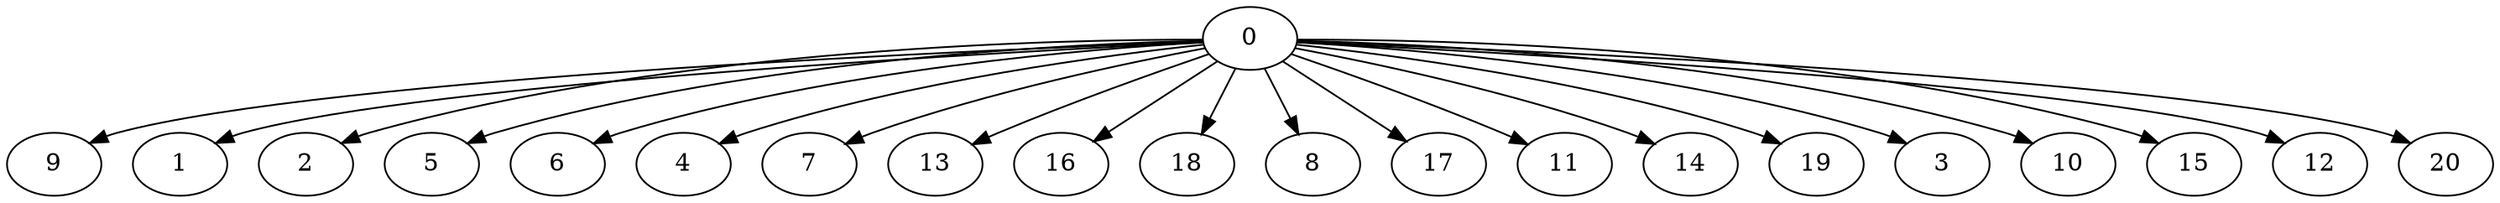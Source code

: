 digraph "Fork_Nodes_21_CCR_0.10_WeightType_Random#3" {
	graph ["Duplicate states"=0,
		GraphType=Fork,
		"Max states in OPEN"=0,
		Modes="120000ms; topo-ordered tasks, ; Pruning: task equivalence, fixed order ready list, ; F-value: ; Optimisation: best schedule length (\
SL) optimisation on equal, ",
		NumberOfTasks=21,
		"Pruned using list schedule length"=20810675,
		"States removed from OPEN"=0,
		TargetSystem="Homogeneous-6",
		"Time to schedule (ms)"=3886,
		"Total idle time"=361,
		"Total schedule length"=247,
		"Total sequential time"=1101,
		"Total states created"=28906140
	];
	0	["Finish time"=69,
		Processor=0,
		"Start time"=0,
		Weight=69];
	9	["Finish time"=177,
		Processor=0,
		"Start time"=100,
		Weight=77];
	0 -> 9	[Weight=9];
	1	["Finish time"=246,
		Processor=0,
		"Start time"=177,
		Weight=69];
	0 -> 1	[Weight=9];
	2	["Finish time"=240,
		Processor=1,
		"Start time"=171,
		Weight=69];
	0 -> 2	[Weight=6];
	5	["Finish time"=171,
		Processor=1,
		"Start time"=102,
		Weight=69];
	0 -> 5	[Weight=4];
	6	["Finish time"=140,
		Processor=2,
		"Start time"=71,
		Weight=69];
	0 -> 6	[Weight=2];
	4	["Finish time"=188,
		Processor=3,
		"Start time"=126,
		Weight=62];
	0 -> 4	[Weight=4];
	7	["Finish time"=138,
		Processor=4,
		"Start time"=76,
		Weight=62];
	0 -> 7	[Weight=7];
	13	["Finish time"=179,
		Processor=5,
		"Start time"=117,
		Weight=62];
	0 -> 13	[Weight=7];
	16	["Finish time"=200,
		Processor=4,
		"Start time"=138,
		Weight=62];
	0 -> 16	[Weight=8];
	18	["Finish time"=241,
		Processor=5,
		"Start time"=179,
		Weight=62];
	0 -> 18	[Weight=7];
	8	["Finish time"=126,
		Processor=3,
		"Start time"=72,
		Weight=54];
	0 -> 8	[Weight=3];
	17	["Finish time"=242,
		Processor=3,
		"Start time"=188,
		Weight=54];
	0 -> 17	[Weight=4];
	11	["Finish time"=117,
		Processor=5,
		"Start time"=71,
		Weight=46];
	0 -> 11	[Weight=2];
	14	["Finish time"=246,
		Processor=4,
		"Start time"=200,
		Weight=46];
	0 -> 14	[Weight=8];
	19	["Finish time"=178,
		Processor=2,
		"Start time"=140,
		Weight=38];
	0 -> 19	[Weight=3];
	3	["Finish time"=224,
		Processor=2,
		"Start time"=193,
		Weight=31];
	0 -> 3	[Weight=5];
	10	["Finish time"=102,
		Processor=1,
		"Start time"=71,
		Weight=31];
	0 -> 10	[Weight=2];
	15	["Finish time"=100,
		Processor=0,
		"Start time"=69,
		Weight=31];
	0 -> 15	[Weight=6];
	12	["Finish time"=247,
		Processor=2,
		"Start time"=224,
		Weight=23];
	0 -> 12	[Weight=10];
	20	["Finish time"=193,
		Processor=2,
		"Start time"=178,
		Weight=15];
	0 -> 20	[Weight=4];
}
